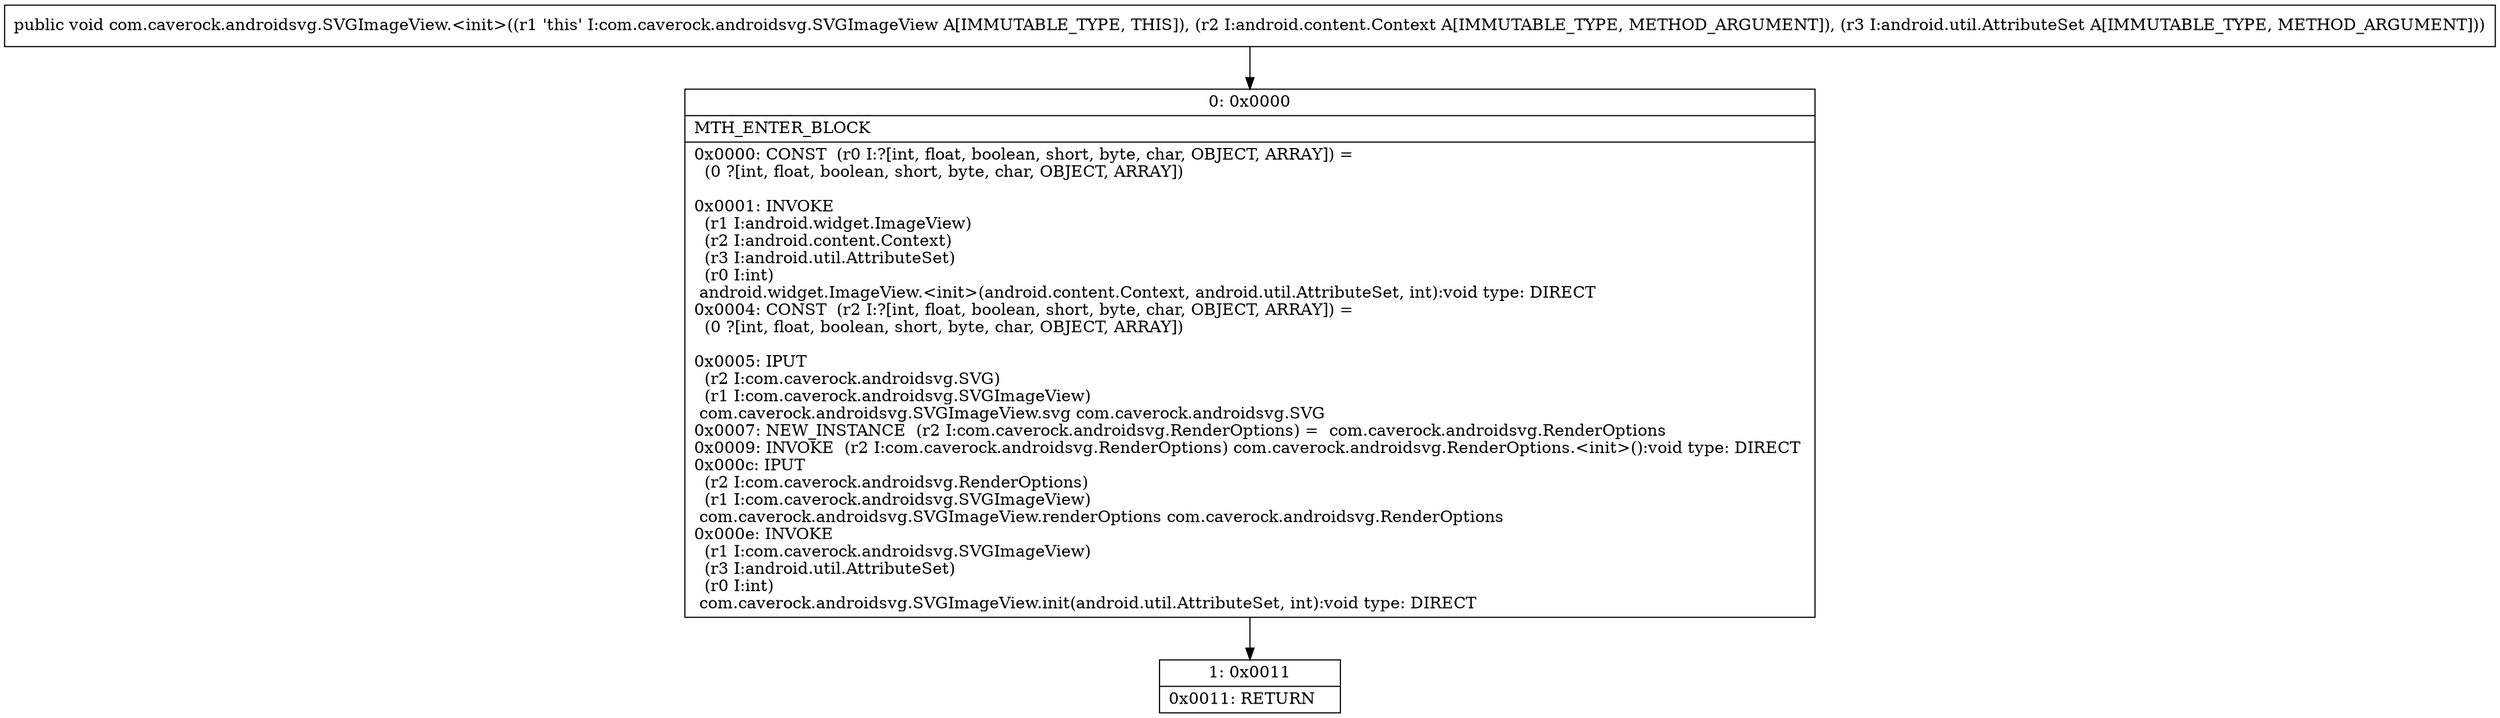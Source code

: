 digraph "CFG forcom.caverock.androidsvg.SVGImageView.\<init\>(Landroid\/content\/Context;Landroid\/util\/AttributeSet;)V" {
Node_0 [shape=record,label="{0\:\ 0x0000|MTH_ENTER_BLOCK\l|0x0000: CONST  (r0 I:?[int, float, boolean, short, byte, char, OBJECT, ARRAY]) = \l  (0 ?[int, float, boolean, short, byte, char, OBJECT, ARRAY])\l \l0x0001: INVOKE  \l  (r1 I:android.widget.ImageView)\l  (r2 I:android.content.Context)\l  (r3 I:android.util.AttributeSet)\l  (r0 I:int)\l android.widget.ImageView.\<init\>(android.content.Context, android.util.AttributeSet, int):void type: DIRECT \l0x0004: CONST  (r2 I:?[int, float, boolean, short, byte, char, OBJECT, ARRAY]) = \l  (0 ?[int, float, boolean, short, byte, char, OBJECT, ARRAY])\l \l0x0005: IPUT  \l  (r2 I:com.caverock.androidsvg.SVG)\l  (r1 I:com.caverock.androidsvg.SVGImageView)\l com.caverock.androidsvg.SVGImageView.svg com.caverock.androidsvg.SVG \l0x0007: NEW_INSTANCE  (r2 I:com.caverock.androidsvg.RenderOptions) =  com.caverock.androidsvg.RenderOptions \l0x0009: INVOKE  (r2 I:com.caverock.androidsvg.RenderOptions) com.caverock.androidsvg.RenderOptions.\<init\>():void type: DIRECT \l0x000c: IPUT  \l  (r2 I:com.caverock.androidsvg.RenderOptions)\l  (r1 I:com.caverock.androidsvg.SVGImageView)\l com.caverock.androidsvg.SVGImageView.renderOptions com.caverock.androidsvg.RenderOptions \l0x000e: INVOKE  \l  (r1 I:com.caverock.androidsvg.SVGImageView)\l  (r3 I:android.util.AttributeSet)\l  (r0 I:int)\l com.caverock.androidsvg.SVGImageView.init(android.util.AttributeSet, int):void type: DIRECT \l}"];
Node_1 [shape=record,label="{1\:\ 0x0011|0x0011: RETURN   \l}"];
MethodNode[shape=record,label="{public void com.caverock.androidsvg.SVGImageView.\<init\>((r1 'this' I:com.caverock.androidsvg.SVGImageView A[IMMUTABLE_TYPE, THIS]), (r2 I:android.content.Context A[IMMUTABLE_TYPE, METHOD_ARGUMENT]), (r3 I:android.util.AttributeSet A[IMMUTABLE_TYPE, METHOD_ARGUMENT])) }"];
MethodNode -> Node_0;
Node_0 -> Node_1;
}


